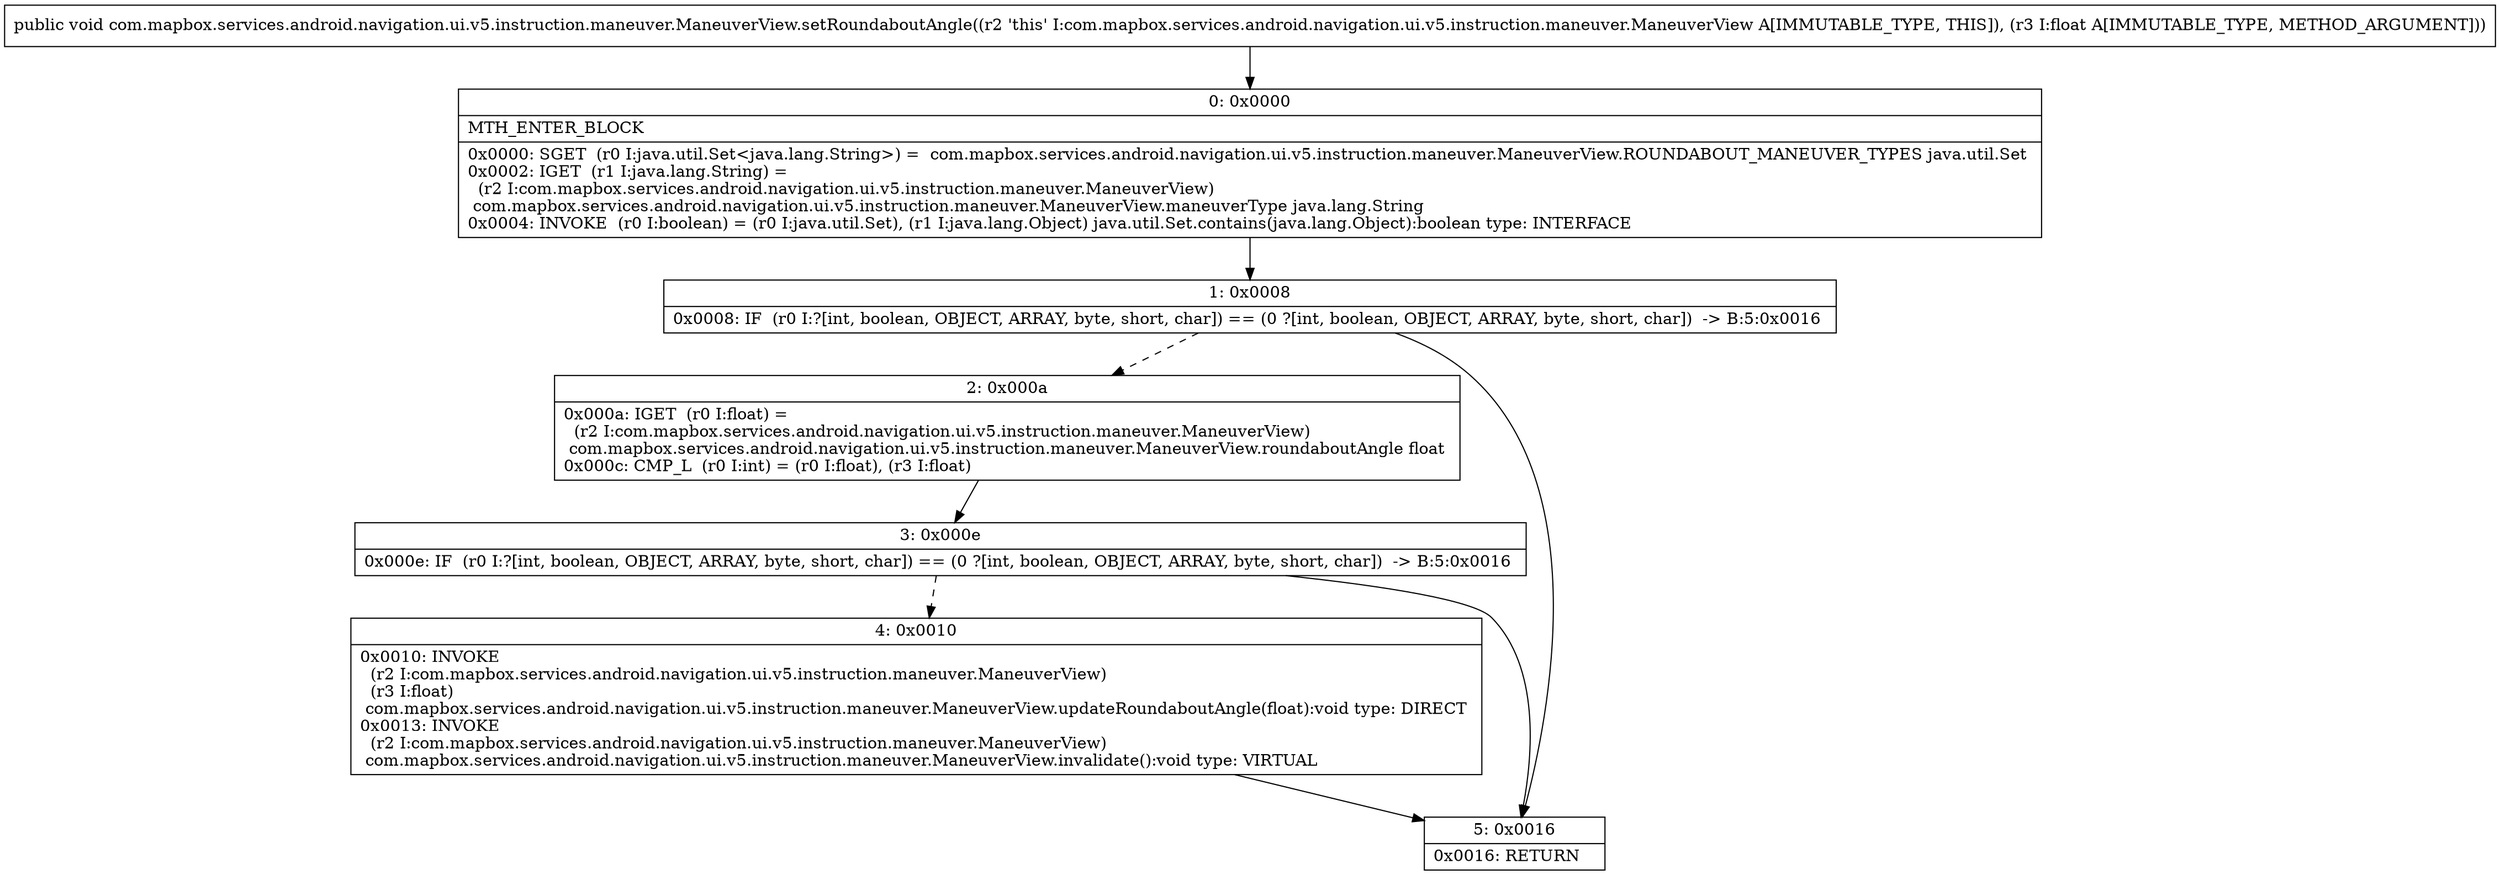 digraph "CFG forcom.mapbox.services.android.navigation.ui.v5.instruction.maneuver.ManeuverView.setRoundaboutAngle(F)V" {
Node_0 [shape=record,label="{0\:\ 0x0000|MTH_ENTER_BLOCK\l|0x0000: SGET  (r0 I:java.util.Set\<java.lang.String\>) =  com.mapbox.services.android.navigation.ui.v5.instruction.maneuver.ManeuverView.ROUNDABOUT_MANEUVER_TYPES java.util.Set \l0x0002: IGET  (r1 I:java.lang.String) = \l  (r2 I:com.mapbox.services.android.navigation.ui.v5.instruction.maneuver.ManeuverView)\l com.mapbox.services.android.navigation.ui.v5.instruction.maneuver.ManeuverView.maneuverType java.lang.String \l0x0004: INVOKE  (r0 I:boolean) = (r0 I:java.util.Set), (r1 I:java.lang.Object) java.util.Set.contains(java.lang.Object):boolean type: INTERFACE \l}"];
Node_1 [shape=record,label="{1\:\ 0x0008|0x0008: IF  (r0 I:?[int, boolean, OBJECT, ARRAY, byte, short, char]) == (0 ?[int, boolean, OBJECT, ARRAY, byte, short, char])  \-\> B:5:0x0016 \l}"];
Node_2 [shape=record,label="{2\:\ 0x000a|0x000a: IGET  (r0 I:float) = \l  (r2 I:com.mapbox.services.android.navigation.ui.v5.instruction.maneuver.ManeuverView)\l com.mapbox.services.android.navigation.ui.v5.instruction.maneuver.ManeuverView.roundaboutAngle float \l0x000c: CMP_L  (r0 I:int) = (r0 I:float), (r3 I:float) \l}"];
Node_3 [shape=record,label="{3\:\ 0x000e|0x000e: IF  (r0 I:?[int, boolean, OBJECT, ARRAY, byte, short, char]) == (0 ?[int, boolean, OBJECT, ARRAY, byte, short, char])  \-\> B:5:0x0016 \l}"];
Node_4 [shape=record,label="{4\:\ 0x0010|0x0010: INVOKE  \l  (r2 I:com.mapbox.services.android.navigation.ui.v5.instruction.maneuver.ManeuverView)\l  (r3 I:float)\l com.mapbox.services.android.navigation.ui.v5.instruction.maneuver.ManeuverView.updateRoundaboutAngle(float):void type: DIRECT \l0x0013: INVOKE  \l  (r2 I:com.mapbox.services.android.navigation.ui.v5.instruction.maneuver.ManeuverView)\l com.mapbox.services.android.navigation.ui.v5.instruction.maneuver.ManeuverView.invalidate():void type: VIRTUAL \l}"];
Node_5 [shape=record,label="{5\:\ 0x0016|0x0016: RETURN   \l}"];
MethodNode[shape=record,label="{public void com.mapbox.services.android.navigation.ui.v5.instruction.maneuver.ManeuverView.setRoundaboutAngle((r2 'this' I:com.mapbox.services.android.navigation.ui.v5.instruction.maneuver.ManeuverView A[IMMUTABLE_TYPE, THIS]), (r3 I:float A[IMMUTABLE_TYPE, METHOD_ARGUMENT])) }"];
MethodNode -> Node_0;
Node_0 -> Node_1;
Node_1 -> Node_2[style=dashed];
Node_1 -> Node_5;
Node_2 -> Node_3;
Node_3 -> Node_4[style=dashed];
Node_3 -> Node_5;
Node_4 -> Node_5;
}

